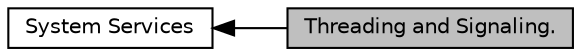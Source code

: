 digraph "Threading and Signaling."
{
  edge [fontname="Helvetica",fontsize="10",labelfontname="Helvetica",labelfontsize="10"];
  node [fontname="Helvetica",fontsize="10",shape=box];
  rankdir=LR;
  Node2 [label="System Services",height=0.2,width=0.4,color="black", fillcolor="white", style="filled",URL="$group__system.html",tooltip="System-independent interfaces to operating system services: files system, threading,..."];
  Node1 [label="Threading and Signaling.",height=0.2,width=0.4,color="black", fillcolor="grey75", style="filled", fontcolor="black",tooltip="System-independent interfaces to threads, signal conditions, and mutex."];
  Node2->Node1 [shape=plaintext, dir="back", style="solid"];
}
